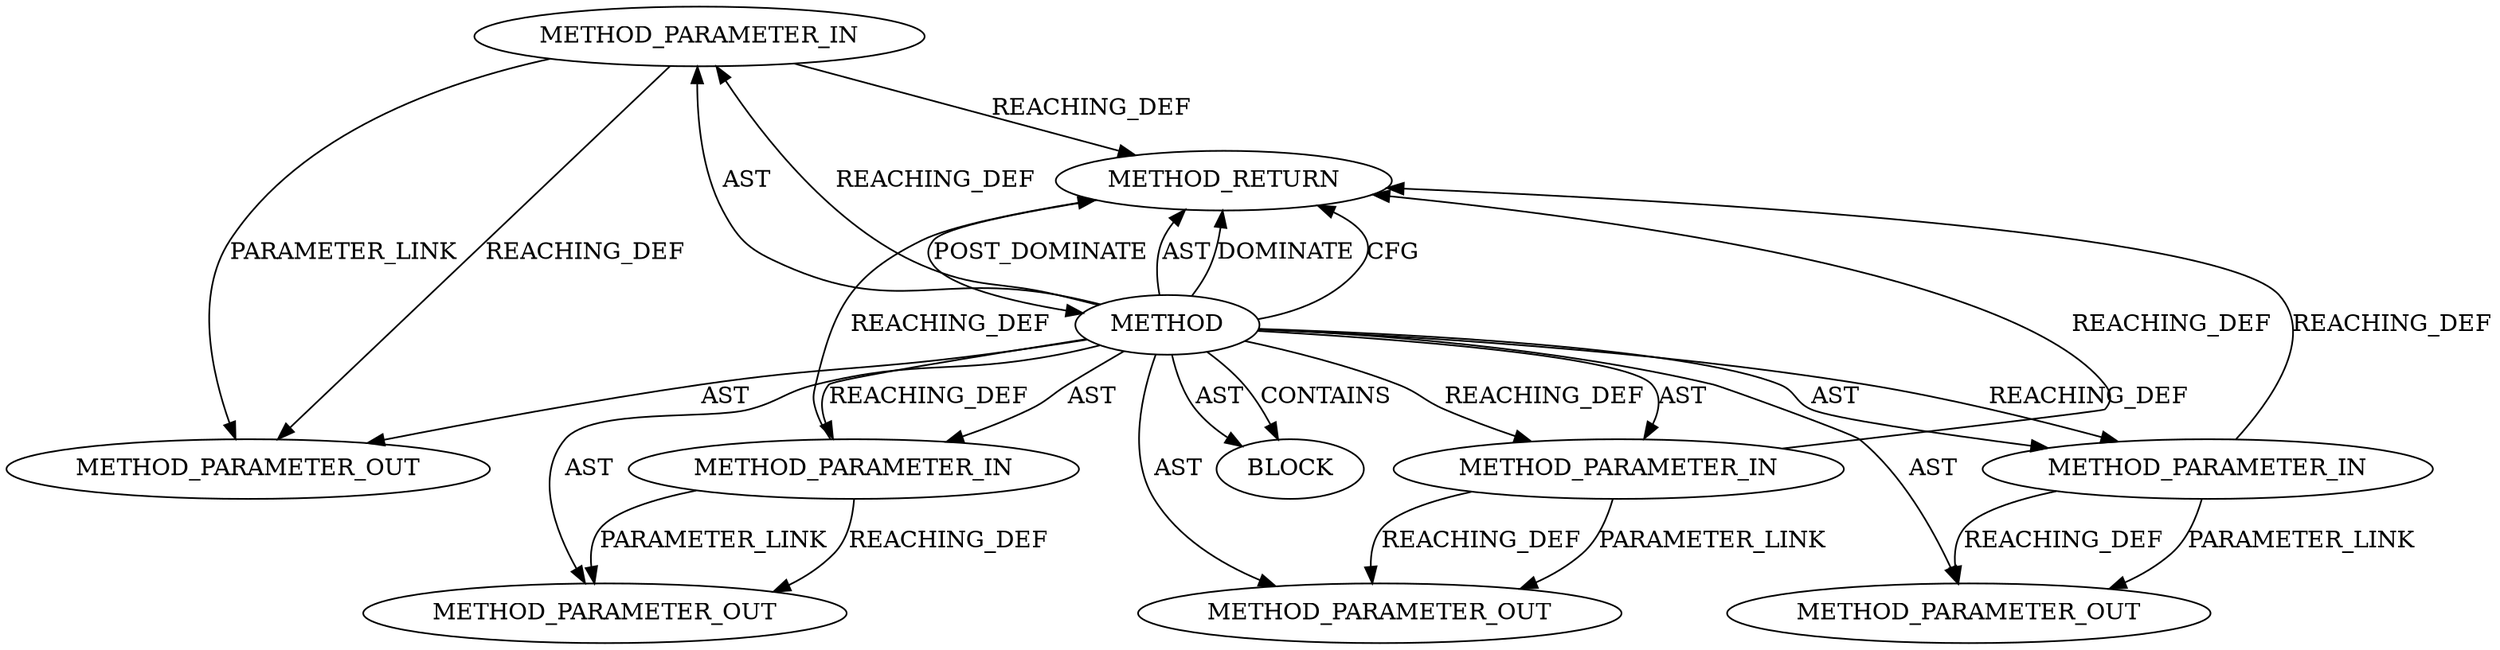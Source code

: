 digraph {
  27646 [label=METHOD_PARAMETER_OUT ORDER=1 CODE="p1" IS_VARIADIC=false TYPE_FULL_NAME="ANY" EVALUATION_STRATEGY="BY_VALUE" INDEX=1 NAME="p1"]
  26632 [label=METHOD_RETURN ORDER=2 CODE="RET" TYPE_FULL_NAME="ANY" EVALUATION_STRATEGY="BY_VALUE"]
  26629 [label=METHOD_PARAMETER_IN ORDER=3 CODE="p3" IS_VARIADIC=false TYPE_FULL_NAME="ANY" EVALUATION_STRATEGY="BY_VALUE" INDEX=3 NAME="p3"]
  26628 [label=METHOD_PARAMETER_IN ORDER=2 CODE="p2" IS_VARIADIC=false TYPE_FULL_NAME="ANY" EVALUATION_STRATEGY="BY_VALUE" INDEX=2 NAME="p2"]
  26627 [label=METHOD_PARAMETER_IN ORDER=1 CODE="p1" IS_VARIADIC=false TYPE_FULL_NAME="ANY" EVALUATION_STRATEGY="BY_VALUE" INDEX=1 NAME="p1"]
  27649 [label=METHOD_PARAMETER_OUT ORDER=4 CODE="p4" IS_VARIADIC=false TYPE_FULL_NAME="ANY" EVALUATION_STRATEGY="BY_VALUE" INDEX=4 NAME="p4"]
  26630 [label=METHOD_PARAMETER_IN ORDER=4 CODE="p4" IS_VARIADIC=false TYPE_FULL_NAME="ANY" EVALUATION_STRATEGY="BY_VALUE" INDEX=4 NAME="p4"]
  27648 [label=METHOD_PARAMETER_OUT ORDER=3 CODE="p3" IS_VARIADIC=false TYPE_FULL_NAME="ANY" EVALUATION_STRATEGY="BY_VALUE" INDEX=3 NAME="p3"]
  26631 [label=BLOCK ORDER=1 ARGUMENT_INDEX=1 CODE="<empty>" TYPE_FULL_NAME="ANY"]
  26626 [label=METHOD AST_PARENT_TYPE="NAMESPACE_BLOCK" AST_PARENT_FULL_NAME="<global>" ORDER=0 CODE="<empty>" FULL_NAME="ssl_parse_serverhello_renegotiate_ext" IS_EXTERNAL=true FILENAME="<empty>" SIGNATURE="" NAME="ssl_parse_serverhello_renegotiate_ext"]
  27647 [label=METHOD_PARAMETER_OUT ORDER=2 CODE="p2" IS_VARIADIC=false TYPE_FULL_NAME="ANY" EVALUATION_STRATEGY="BY_VALUE" INDEX=2 NAME="p2"]
  26629 -> 26632 [label=REACHING_DEF VARIABLE="p3"]
  26629 -> 27648 [label=REACHING_DEF VARIABLE="p3"]
  26626 -> 26632 [label=AST ]
  26626 -> 26632 [label=DOMINATE ]
  26626 -> 26630 [label=REACHING_DEF VARIABLE=""]
  26628 -> 27647 [label=PARAMETER_LINK ]
  26626 -> 26627 [label=AST ]
  26630 -> 27649 [label=REACHING_DEF VARIABLE="p4"]
  26627 -> 27646 [label=REACHING_DEF VARIABLE="p1"]
  26629 -> 27648 [label=PARAMETER_LINK ]
  26627 -> 27646 [label=PARAMETER_LINK ]
  26626 -> 26628 [label=REACHING_DEF VARIABLE=""]
  26626 -> 26629 [label=AST ]
  26626 -> 26631 [label=AST ]
  26628 -> 27647 [label=REACHING_DEF VARIABLE="p2"]
  26626 -> 27649 [label=AST ]
  26626 -> 26630 [label=AST ]
  26626 -> 26629 [label=REACHING_DEF VARIABLE=""]
  26630 -> 26632 [label=REACHING_DEF VARIABLE="p4"]
  26632 -> 26626 [label=POST_DOMINATE ]
  26626 -> 27647 [label=AST ]
  26626 -> 26627 [label=REACHING_DEF VARIABLE=""]
  26626 -> 26628 [label=AST ]
  26626 -> 27648 [label=AST ]
  26626 -> 26631 [label=CONTAINS ]
  26626 -> 27646 [label=AST ]
  26626 -> 26632 [label=CFG ]
  26627 -> 26632 [label=REACHING_DEF VARIABLE="p1"]
  26628 -> 26632 [label=REACHING_DEF VARIABLE="p2"]
  26630 -> 27649 [label=PARAMETER_LINK ]
}
